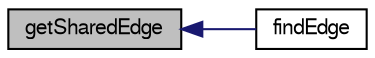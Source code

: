 digraph "getSharedEdge"
{
  bgcolor="transparent";
  edge [fontname="FreeSans",fontsize="10",labelfontname="FreeSans",labelfontsize="10"];
  node [fontname="FreeSans",fontsize="10",shape=record];
  rankdir="LR";
  Node1192 [label="getSharedEdge",height=0.2,width=0.4,color="black", fillcolor="grey75", style="filled", fontcolor="black"];
  Node1192 -> Node1193 [dir="back",color="midnightblue",fontsize="10",style="solid",fontname="FreeSans"];
  Node1193 [label="findEdge",height=0.2,width=0.4,color="black",URL="$a21153.html#ac23b3c803050cb2339b3b256887505a6",tooltip="Return edge between two vertices. Returns -1 if no edge. "];
}
